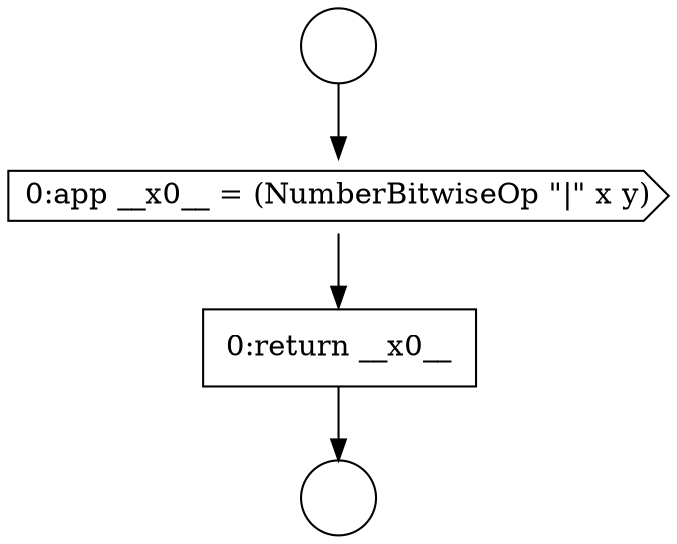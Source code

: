 digraph {
  node97 [shape=circle label=" " color="black" fillcolor="white" style=filled]
  node99 [shape=cds, label=<<font color="black">0:app __x0__ = (NumberBitwiseOp &quot;|&quot; x y)</font>> color="black" fillcolor="white" style=filled]
  node100 [shape=none, margin=0, label=<<font color="black">
    <table border="0" cellborder="1" cellspacing="0" cellpadding="10">
      <tr><td align="left">0:return __x0__</td></tr>
    </table>
  </font>> color="black" fillcolor="white" style=filled]
  node98 [shape=circle label=" " color="black" fillcolor="white" style=filled]
  node97 -> node99 [ color="black"]
  node99 -> node100 [ color="black"]
  node100 -> node98 [ color="black"]
}
